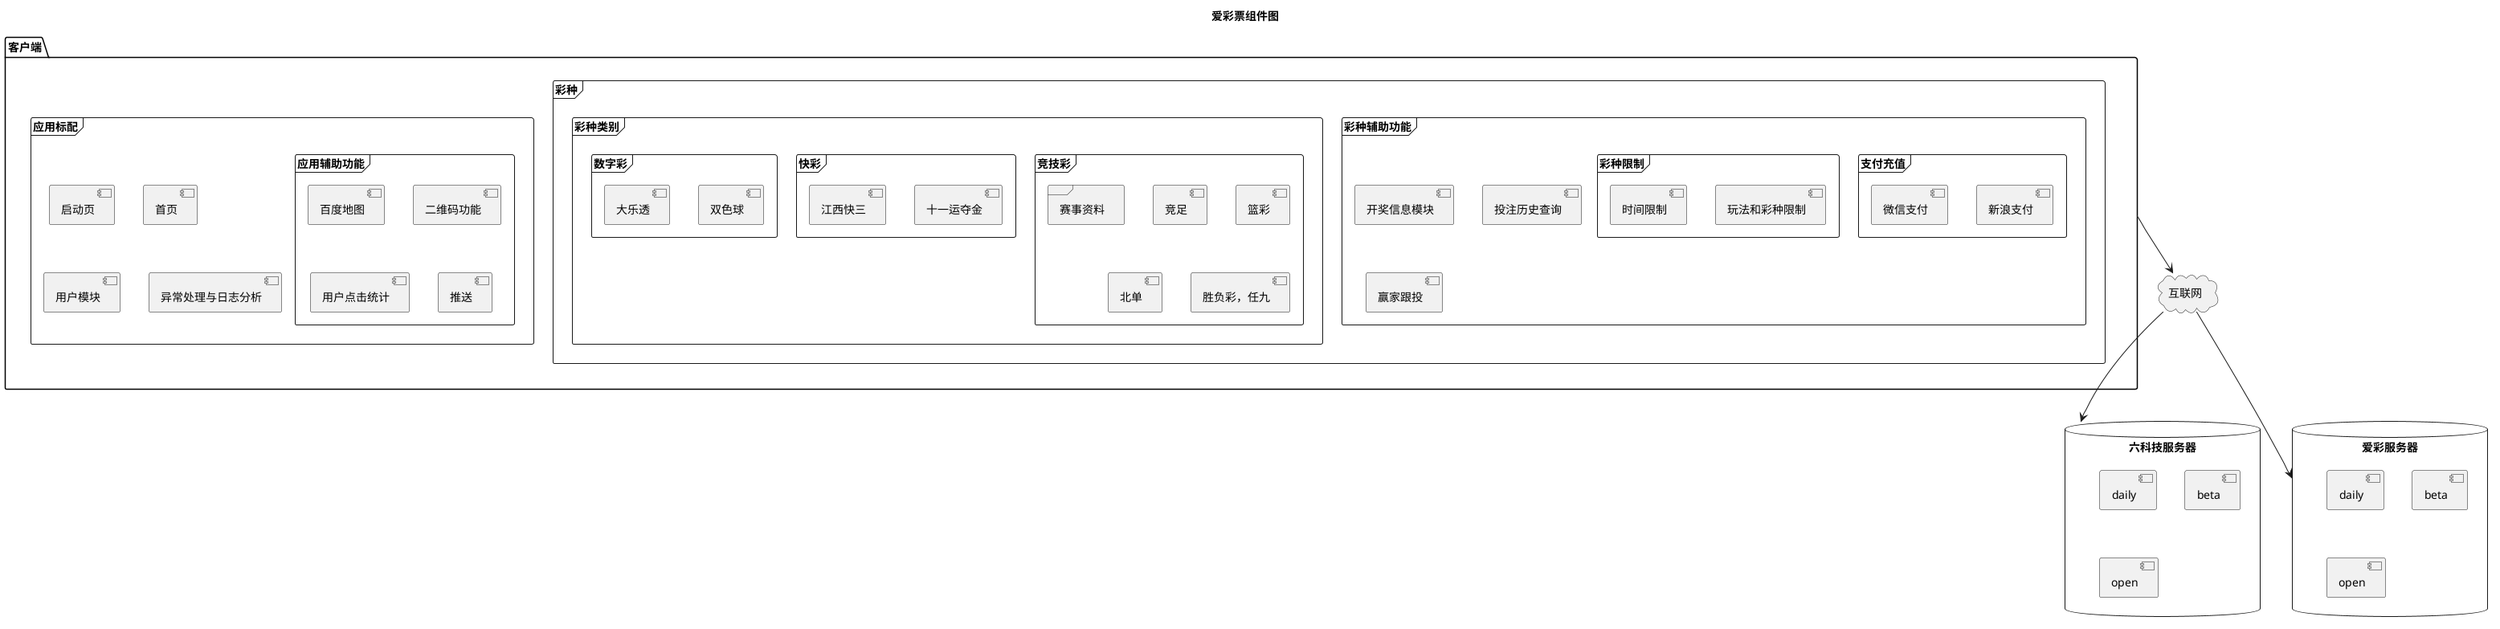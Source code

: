 @startuml

/'

skinparam monochrome true
skinparam classBackgroundColor transparent
skinparam style strictuml

'/
	title "爱彩票组件图"

	客户端 --> 互联网
	互联网 --> 六科技服务器
	互联网 --> 爱彩服务器
	package 客户端{
		 
		
		frame 彩种{
 
			frame 彩种辅助功能 {
				[开奖信息模块]
				[投注历史查询]
				[赢家跟投]
				frame 支付充值{
					[新浪支付]
					'（梓微兴h5，威富通APP）
					[微信支付]
				}
				frame 彩种限制{
					[玩法和彩种限制]
					[时间限制]
				}
			}
			frame 彩种类别{
				frame 竞技彩{
					[竞足]
					[篮彩]
					[北单]
					[胜负彩，任九]		
					frame 赛事资料{

					}		
				}
				frame 快彩{
					[十一运夺金]
					[江西快三]			
				}
				frame 数字彩{
					[双色球]
					[大乐透]			
				}
			}
		}
		frame 应用标配{
			[启动页]
			[首页]
			[用户模块]
			[异常处理与日志分析]

			frame 应用辅助功能{
				[百度地图]
				[二维码功能]
				[用户点击统计]
				[推送]
			}
		}
	}
	cloud 互联网{

	}
	database 六科技服务器{

		[daily]
		[beta]
		[open]
	}
	database 爱彩服务器{

		[daily] as a_d
		[beta]  as a_b
		[open] as a_o
	}
	/'
	frame f{

	}
	folder fl{

	}
	node n{

	}
'/

@enduml